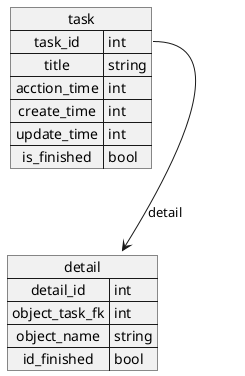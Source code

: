 @startuml

map task {
    task_id => int
    title => string
    acction_time => int
    create_time => int
    update_time => int
    is_finished => bool
}

map detail {
    detail_id => int
    object_task_fk => int
    object_name => string
    id_finished => bool
}

task::task_id --> detail::objecttaskfk : detail 
@enduml
